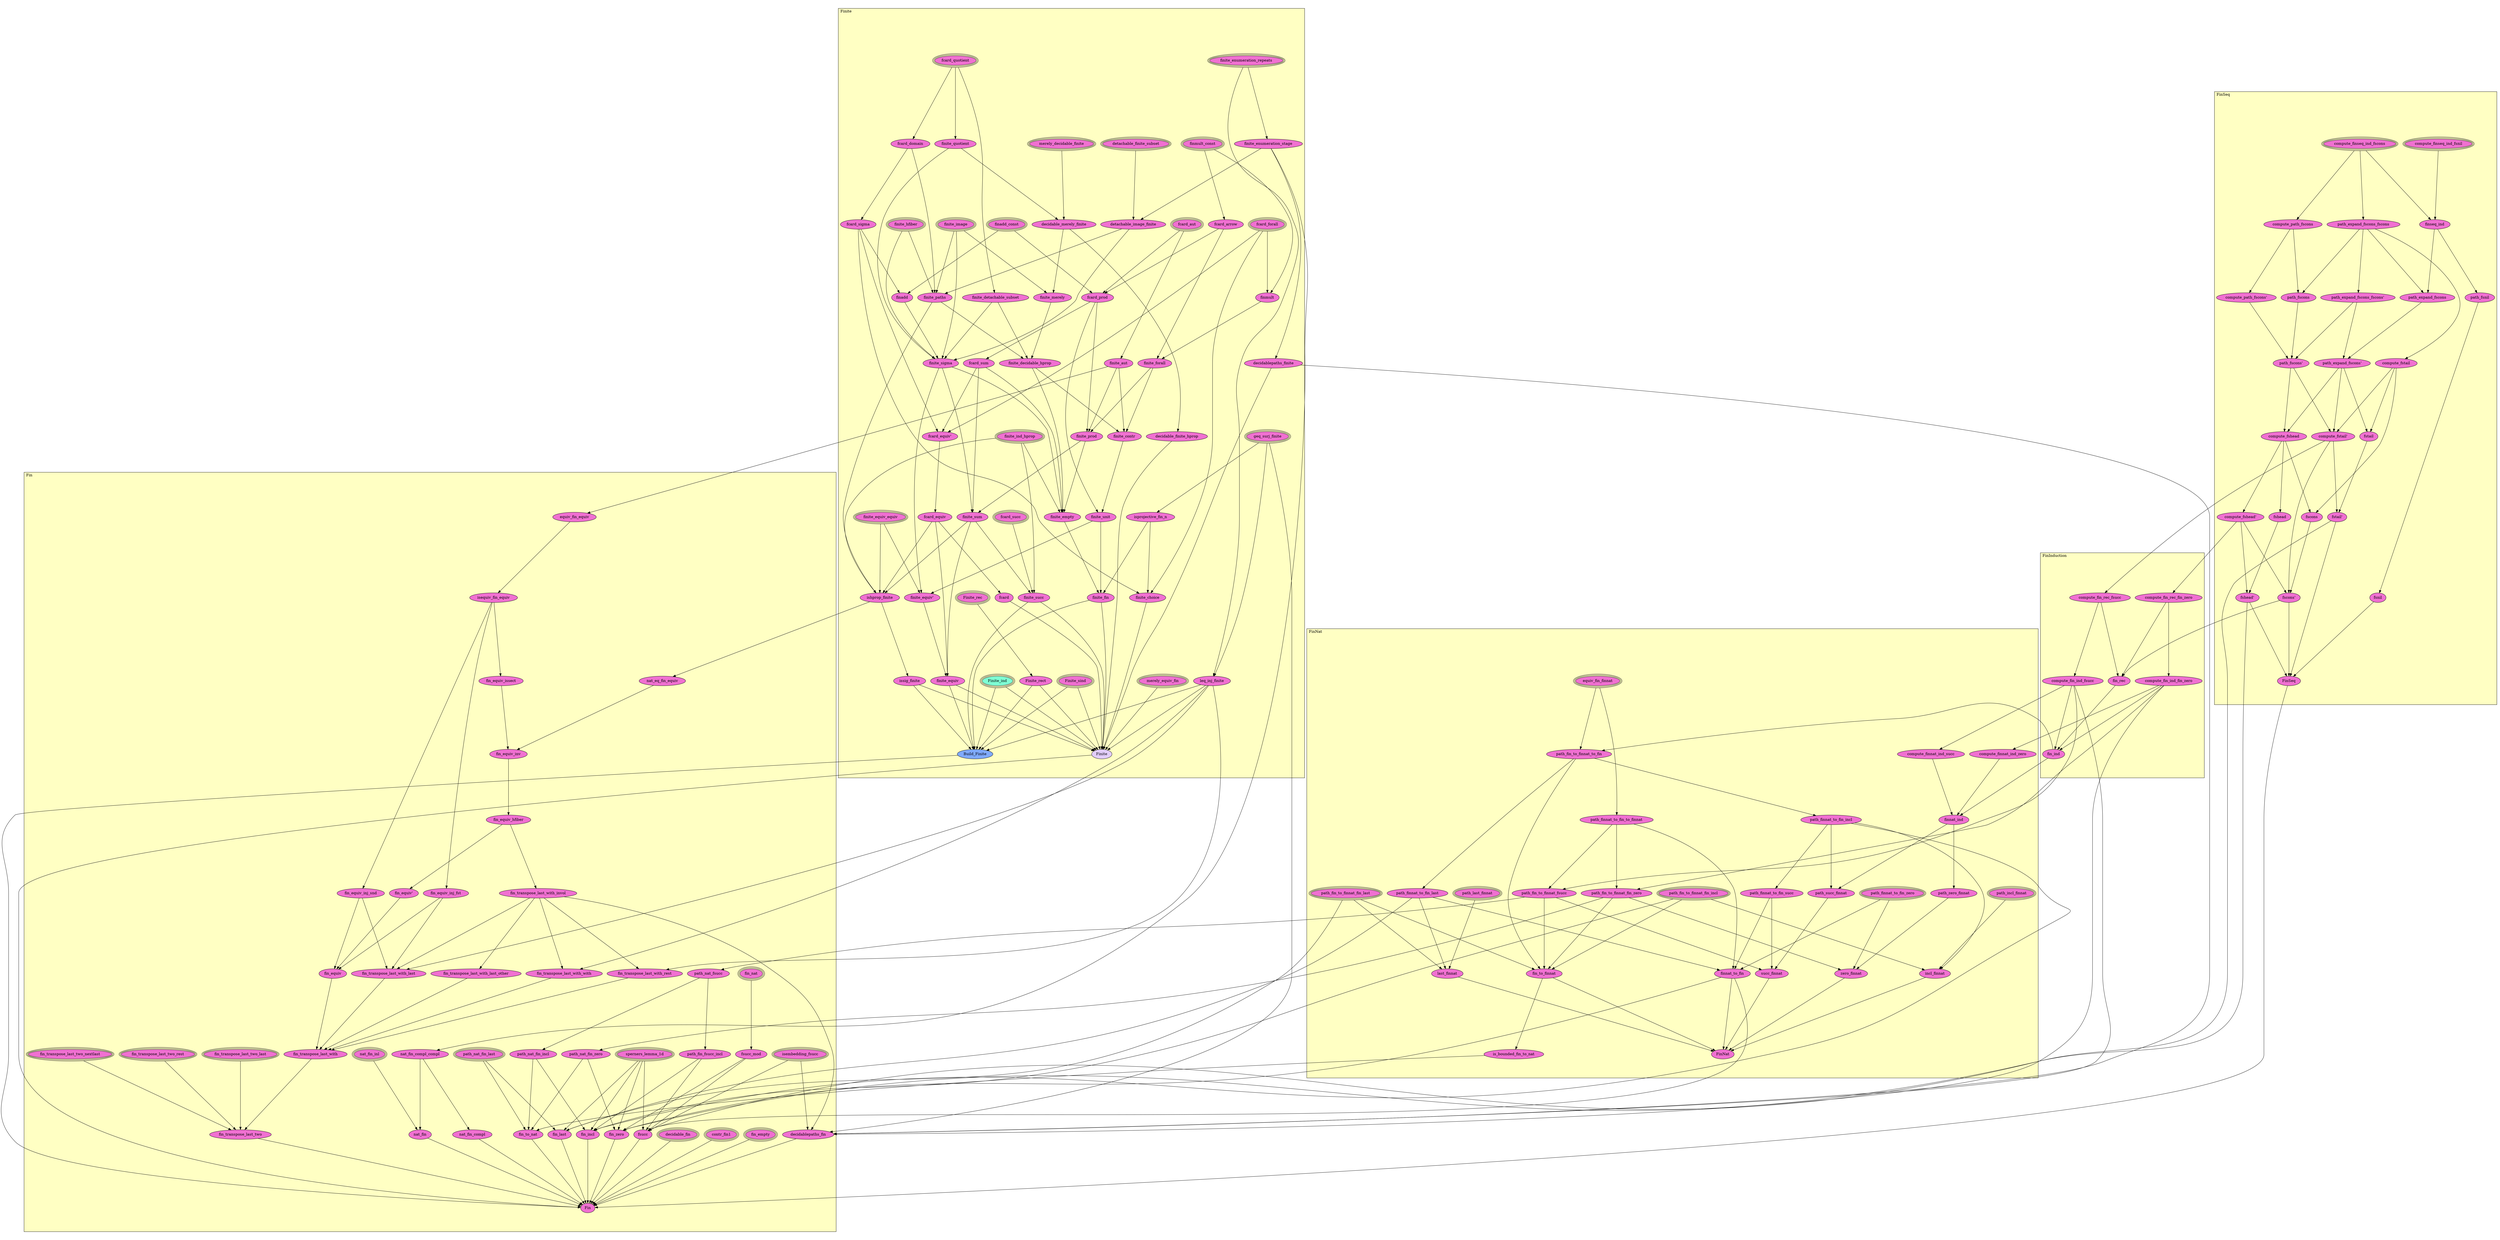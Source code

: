 digraph HoTT_Spaces_Finite {
  graph [ratio=0.5]
  node [style=filled]
Fin_fin_equiv_inv [label="fin_equiv_inv", URL=<Fin.html#fin_equiv_inv>, fillcolor="#F070D1"] ;
Finite_finite_enumeration_repeats [label="finite_enumeration_repeats", URL=<Finite.html#finite_enumeration_repeats>, peripheries=3, fillcolor="#F070D1"] ;
Fin_fin_equiv_hfiber [label="fin_equiv_hfiber", URL=<Fin.html#fin_equiv_hfiber>, fillcolor="#F070D1"] ;
Finite_finite_enumeration_stage [label="finite_enumeration_stage", URL=<Finite.html#finite_enumeration_stage>, fillcolor="#F070D1"] ;
Fin_fin_equiv_ [label="fin_equiv'", URL=<Fin.html#fin_equiv'>, fillcolor="#F070D1"] ;
Finite_geq_surj_finite [label="geq_surj_finite", URL=<Finite.html#geq_surj_finite>, peripheries=3, fillcolor="#F070D1"] ;
Fin_fin_equiv [label="fin_equiv", URL=<Fin.html#fin_equiv>, fillcolor="#F070D1"] ;
Finite_leq_inj_finite [label="leq_inj_finite", URL=<Finite.html#leq_inj_finite>, fillcolor="#F070D1"] ;
Fin_fin_transpose_last_with_invol [label="fin_transpose_last_with_invol", URL=<Fin.html#fin_transpose_last_with_invol>, fillcolor="#F070D1"] ;
Fin_fin_transpose_last_with_last_other [label="fin_transpose_last_with_last_other", URL=<Fin.html#fin_transpose_last_with_last_other>, fillcolor="#F070D1"] ;
Finite_fcard_quotient [label="fcard_quotient", URL=<Finite.html#fcard_quotient>, peripheries=3, fillcolor="#F070D1"] ;
Finite_finite_quotient [label="finite_quotient", URL=<Finite.html#finite_quotient>, fillcolor="#F070D1"] ;
Fin_fin_transpose_last_with_rest [label="fin_transpose_last_with_rest", URL=<Fin.html#fin_transpose_last_with_rest>, fillcolor="#F070D1"] ;
Fin_fin_transpose_last_with_with [label="fin_transpose_last_with_with", URL=<Fin.html#fin_transpose_last_with_with>, fillcolor="#F070D1"] ;
Finite_detachable_finite_subset [label="detachable_finite_subset", URL=<Finite.html#detachable_finite_subset>, peripheries=3, fillcolor="#F070D1"] ;
Fin_fin_transpose_last_with_last [label="fin_transpose_last_with_last", URL=<Fin.html#fin_transpose_last_with_last>, fillcolor="#F070D1"] ;
Finite_detachable_image_finite [label="detachable_image_finite", URL=<Finite.html#detachable_image_finite>, fillcolor="#F070D1"] ;
Finite_finite_detachable_subset [label="finite_detachable_subset", URL=<Finite.html#finite_detachable_subset>, fillcolor="#F070D1"] ;
Fin_fin_transpose_last_with [label="fin_transpose_last_with", URL=<Fin.html#fin_transpose_last_with>, fillcolor="#F070D1"] ;
Finite_finmult_const [label="finmult_const", URL=<Finite.html#finmult_const>, peripheries=3, fillcolor="#F070D1"] ;
Fin_fin_transpose_last_two_rest [label="fin_transpose_last_two_rest", URL=<Fin.html#fin_transpose_last_two_rest>, peripheries=3, fillcolor="#F070D1"] ;
Fin_fin_transpose_last_two_nextlast [label="fin_transpose_last_two_nextlast", URL=<Fin.html#fin_transpose_last_two_nextlast>, peripheries=3, fillcolor="#F070D1"] ;
Finite_fcard_forall [label="fcard_forall", URL=<Finite.html#fcard_forall>, peripheries=3, fillcolor="#F070D1"] ;
Finite_finmult [label="finmult", URL=<Finite.html#finmult>, fillcolor="#F070D1"] ;
Fin_fin_transpose_last_two_last [label="fin_transpose_last_two_last", URL=<Fin.html#fin_transpose_last_two_last>, peripheries=3, fillcolor="#F070D1"] ;
Finite_finite_image [label="finite_image", URL=<Finite.html#finite_image>, peripheries=3, fillcolor="#F070D1"] ;
Fin_fin_transpose_last_two [label="fin_transpose_last_two", URL=<Fin.html#fin_transpose_last_two>, fillcolor="#F070D1"] ;
Fin_path_nat_fin_last [label="path_nat_fin_last", URL=<Fin.html#path_nat_fin_last>, peripheries=3, fillcolor="#F070D1"] ;
Finite_fcard_domain [label="fcard_domain", URL=<Finite.html#fcard_domain>, fillcolor="#F070D1"] ;
Fin_path_nat_fin_zero [label="path_nat_fin_zero", URL=<Fin.html#path_nat_fin_zero>, fillcolor="#F070D1"] ;
Finite_finite_hfiber [label="finite_hfiber", URL=<Finite.html#finite_hfiber>, peripheries=3, fillcolor="#F070D1"] ;
Fin_path_nat_fsucc [label="path_nat_fsucc", URL=<Fin.html#path_nat_fsucc>, fillcolor="#F070D1"] ;
Finite_finadd_const [label="finadd_const", URL=<Finite.html#finadd_const>, peripheries=3, fillcolor="#F070D1"] ;
Fin_path_nat_fin_incl [label="path_nat_fin_incl", URL=<Fin.html#path_nat_fin_incl>, fillcolor="#F070D1"] ;
Finite_fcard_sigma [label="fcard_sigma", URL=<Finite.html#fcard_sigma>, fillcolor="#F070D1"] ;
Fin_path_fin_fsucc_incl [label="path_fin_fsucc_incl", URL=<Fin.html#path_fin_fsucc_incl>, fillcolor="#F070D1"] ;
Finite_finadd [label="finadd", URL=<Finite.html#finadd>, fillcolor="#F070D1"] ;
Fin_isembedding_fsucc [label="isembedding_fsucc", URL=<Fin.html#isembedding_fsucc>, peripheries=3, fillcolor="#F070D1"] ;
Finite_finite_sigma [label="finite_sigma", URL=<Finite.html#finite_sigma>, fillcolor="#F070D1"] ;
Fin_fsucc [label="fsucc", URL=<Fin.html#fsucc>, fillcolor="#F070D1"] ;
Finite_fcard_aut [label="fcard_aut", URL=<Finite.html#fcard_aut>, peripheries=3, fillcolor="#F070D1"] ;
Finite_finite_aut [label="finite_aut", URL=<Finite.html#finite_aut>, fillcolor="#F070D1"] ;
Fin_fin_incl [label="fin_incl", URL=<Fin.html#fin_incl>, fillcolor="#F070D1"] ;
Fin_fin_last [label="fin_last", URL=<Fin.html#fin_last>, fillcolor="#F070D1"] ;
Finite_fcard_arrow [label="fcard_arrow", URL=<Finite.html#fcard_arrow>, fillcolor="#F070D1"] ;
Finite_finite_forall [label="finite_forall", URL=<Finite.html#finite_forall>, fillcolor="#F070D1"] ;
Fin_fin_zero [label="fin_zero", URL=<Fin.html#fin_zero>, fillcolor="#F070D1"] ;
Fin_fin_empty [label="fin_empty", URL=<Fin.html#fin_empty>, peripheries=3, fillcolor="#F070D1"] ;
Finite_fcard_prod [label="fcard_prod", URL=<Finite.html#fcard_prod>, fillcolor="#F070D1"] ;
Finite_finite_prod [label="finite_prod", URL=<Finite.html#finite_prod>, fillcolor="#F070D1"] ;
Fin_contr_fin1 [label="contr_fin1", URL=<Fin.html#contr_fin1>, peripheries=3, fillcolor="#F070D1"] ;
Finite_fcard_sum [label="fcard_sum", URL=<Finite.html#fcard_sum>, fillcolor="#F070D1"] ;
Fin_decidablepaths_fin [label="decidablepaths_fin", URL=<Fin.html#decidablepaths_fin>, fillcolor="#F070D1"] ;
Finite_finite_sum [label="finite_sum", URL=<Finite.html#finite_sum>, fillcolor="#F070D1"] ;
Fin_decidable_fin [label="decidable_fin", URL=<Fin.html#decidable_fin>, peripheries=3, fillcolor="#F070D1"] ;
Finite_isprojective_fin_n [label="isprojective_fin_n", URL=<Finite.html#isprojective_fin_n>, fillcolor="#F070D1"] ;
Fin_fin_to_nat [label="fin_to_nat", URL=<Fin.html#fin_to_nat>, fillcolor="#F070D1"] ;
Finite_finite_choice [label="finite_choice", URL=<Finite.html#finite_choice>, fillcolor="#F070D1"] ;
Fin_Fin [label="Fin", URL=<Fin.html#Fin>, fillcolor="#F070D1"] ;
Finite_finite_ind_hprop [label="finite_ind_hprop", URL=<Finite.html#finite_ind_hprop>, peripheries=3, fillcolor="#F070D1"] ;
Finite_merely_decidable_finite [label="merely_decidable_finite", URL=<Finite.html#merely_decidable_finite>, peripheries=3, fillcolor="#F070D1"] ;
Finite_decidable_merely_finite [label="decidable_merely_finite", URL=<Finite.html#decidable_merely_finite>, fillcolor="#F070D1"] ;
Finite_decidable_finite_hprop [label="decidable_finite_hprop", URL=<Finite.html#decidable_finite_hprop>, fillcolor="#F070D1"] ;
Finite_decidablepaths_finite [label="decidablepaths_finite", URL=<Finite.html#decidablepaths_finite>, fillcolor="#F070D1"] ;
Finite_fcard_succ [label="fcard_succ", URL=<Finite.html#fcard_succ>, peripheries=3, fillcolor="#F070D1"] ;
Finite_finite_succ [label="finite_succ", URL=<Finite.html#finite_succ>, fillcolor="#F070D1"] ;
Finite_finite_paths [label="finite_paths", URL=<Finite.html#finite_paths>, fillcolor="#F070D1"] ;
Finite_finite_merely [label="finite_merely", URL=<Finite.html#finite_merely>, fillcolor="#F070D1"] ;
Finite_finite_decidable_hprop [label="finite_decidable_hprop", URL=<Finite.html#finite_decidable_hprop>, fillcolor="#F070D1"] ;
Finite_finite_contr [label="finite_contr", URL=<Finite.html#finite_contr>, fillcolor="#F070D1"] ;
Finite_finite_unit [label="finite_unit", URL=<Finite.html#finite_unit>, fillcolor="#F070D1"] ;
Finite_finite_empty [label="finite_empty", URL=<Finite.html#finite_empty>, fillcolor="#F070D1"] ;
Finite_finite_fin [label="finite_fin", URL=<Finite.html#finite_fin>, fillcolor="#F070D1"] ;
Finite_fcard_equiv_ [label="fcard_equiv'", URL=<Finite.html#fcard_equiv'>, fillcolor="#F070D1"] ;
Finite_fcard_equiv [label="fcard_equiv", URL=<Finite.html#fcard_equiv>, fillcolor="#F070D1"] ;
Finite_finite_equiv_equiv [label="finite_equiv_equiv", URL=<Finite.html#finite_equiv_equiv>, peripheries=3, fillcolor="#F070D1"] ;
Finite_finite_equiv_ [label="finite_equiv'", URL=<Finite.html#finite_equiv'>, fillcolor="#F070D1"] ;
Finite_finite_equiv [label="finite_equiv", URL=<Finite.html#finite_equiv>, fillcolor="#F070D1"] ;
Finite_ishprop_finite [label="ishprop_finite", URL=<Finite.html#ishprop_finite>, fillcolor="#F070D1"] ;
Finite_issig_finite [label="issig_finite", URL=<Finite.html#issig_finite>, fillcolor="#F070D1"] ;
Finite_merely_equiv_fin [label="merely_equiv_fin", URL=<Finite.html#merely_equiv_fin>, peripheries=3, fillcolor="#F070D1"] ;
Finite_fcard [label="fcard", URL=<Finite.html#fcard>, fillcolor="#F070D1"] ;
Finite_Finite_sind [label="Finite_sind", URL=<Finite.html#Finite_sind>, peripheries=3, fillcolor="#F070D1"] ;
Finite_Finite_rec [label="Finite_rec", URL=<Finite.html#Finite_rec>, peripheries=3, fillcolor="#F070D1"] ;
Finite_Finite_ind [label="Finite_ind", URL=<Finite.html#Finite_ind>, peripheries=3, fillcolor="#7FFFD4"] ;
Finite_Finite_rect [label="Finite_rect", URL=<Finite.html#Finite_rect>, fillcolor="#F070D1"] ;
Finite_Build_Finite [label="Build_Finite", URL=<Finite.html#Build_Finite>, fillcolor="#7FAAFF"] ;
Finite_Finite [label="Finite", URL=<Finite.html#Finite>, fillcolor="#E2CDFA"] ;
FinSeq_compute_finseq_ind_fscons [label="compute_finseq_ind_fscons", URL=<FinSeq.html#compute_finseq_ind_fscons>, peripheries=3, fillcolor="#F070D1"] ;
FinSeq_compute_finseq_ind_fsnil [label="compute_finseq_ind_fsnil", URL=<FinSeq.html#compute_finseq_ind_fsnil>, peripheries=3, fillcolor="#F070D1"] ;
FinSeq_finseq_ind [label="finseq_ind", URL=<FinSeq.html#finseq_ind>, fillcolor="#F070D1"] ;
FinSeq_path_expand_fscons_fscons [label="path_expand_fscons_fscons", URL=<FinSeq.html#path_expand_fscons_fscons>, fillcolor="#F070D1"] ;
FinSeq_path_expand_fscons_fscons_ [label="path_expand_fscons_fscons'", URL=<FinSeq.html#path_expand_fscons_fscons'>, fillcolor="#F070D1"] ;
FinSeq_compute_path_fscons [label="compute_path_fscons", URL=<FinSeq.html#compute_path_fscons>, fillcolor="#F070D1"] ;
FinSeq_path_fscons [label="path_fscons", URL=<FinSeq.html#path_fscons>, fillcolor="#F070D1"] ;
FinSeq_compute_path_fscons_ [label="compute_path_fscons'", URL=<FinSeq.html#compute_path_fscons'>, fillcolor="#F070D1"] ;
FinSeq_path_fscons_ [label="path_fscons'", URL=<FinSeq.html#path_fscons'>, fillcolor="#F070D1"] ;
FinSeq_path_expand_fscons [label="path_expand_fscons", URL=<FinSeq.html#path_expand_fscons>, fillcolor="#F070D1"] ;
FinSeq_path_expand_fscons_ [label="path_expand_fscons'", URL=<FinSeq.html#path_expand_fscons'>, fillcolor="#F070D1"] ;
FinSeq_compute_fstail [label="compute_fstail", URL=<FinSeq.html#compute_fstail>, fillcolor="#F070D1"] ;
FinSeq_compute_fstail_ [label="compute_fstail'", URL=<FinSeq.html#compute_fstail'>, fillcolor="#F070D1"] ;
FinSeq_fstail [label="fstail", URL=<FinSeq.html#fstail>, fillcolor="#F070D1"] ;
FinSeq_fstail_ [label="fstail'", URL=<FinSeq.html#fstail'>, fillcolor="#F070D1"] ;
FinSeq_compute_fshead [label="compute_fshead", URL=<FinSeq.html#compute_fshead>, fillcolor="#F070D1"] ;
FinSeq_compute_fshead_ [label="compute_fshead'", URL=<FinSeq.html#compute_fshead'>, fillcolor="#F070D1"] ;
FinSeq_fshead [label="fshead", URL=<FinSeq.html#fshead>, fillcolor="#F070D1"] ;
FinSeq_fshead_ [label="fshead'", URL=<FinSeq.html#fshead'>, fillcolor="#F070D1"] ;
FinSeq_fscons [label="fscons", URL=<FinSeq.html#fscons>, fillcolor="#F070D1"] ;
FinSeq_fscons_ [label="fscons'", URL=<FinSeq.html#fscons'>, fillcolor="#F070D1"] ;
FinSeq_path_fsnil [label="path_fsnil", URL=<FinSeq.html#path_fsnil>, fillcolor="#F070D1"] ;
FinSeq_fsnil [label="fsnil", URL=<FinSeq.html#fsnil>, fillcolor="#F070D1"] ;
FinSeq_FinSeq [label="FinSeq", URL=<FinSeq.html#FinSeq>, fillcolor="#F070D1"] ;
FinNat_equiv_fin_finnat [label="equiv_fin_finnat", URL=<FinNat.html#equiv_fin_finnat>, peripheries=3, fillcolor="#F070D1"] ;
FinNat_path_fin_to_finnat_to_fin [label="path_fin_to_finnat_to_fin", URL=<FinNat.html#path_fin_to_finnat_to_fin>, fillcolor="#F070D1"] ;
FinNat_path_finnat_to_fin_to_finnat [label="path_finnat_to_fin_to_finnat", URL=<FinNat.html#path_finnat_to_fin_to_finnat>, fillcolor="#F070D1"] ;
FinNat_path_finnat_to_fin_last [label="path_finnat_to_fin_last", URL=<FinNat.html#path_finnat_to_fin_last>, fillcolor="#F070D1"] ;
FinNat_path_finnat_to_fin_incl [label="path_finnat_to_fin_incl", URL=<FinNat.html#path_finnat_to_fin_incl>, fillcolor="#F070D1"] ;
FinNat_path_finnat_to_fin_zero [label="path_finnat_to_fin_zero", URL=<FinNat.html#path_finnat_to_fin_zero>, peripheries=3, fillcolor="#F070D1"] ;
FinNat_path_finnat_to_fin_succ [label="path_finnat_to_fin_succ", URL=<FinNat.html#path_finnat_to_fin_succ>, fillcolor="#F070D1"] ;
FinNat_path_fin_to_finnat_fin_last [label="path_fin_to_finnat_fin_last", URL=<FinNat.html#path_fin_to_finnat_fin_last>, peripheries=3, fillcolor="#F070D1"] ;
FinNat_path_fin_to_finnat_fin_incl [label="path_fin_to_finnat_fin_incl", URL=<FinNat.html#path_fin_to_finnat_fin_incl>, peripheries=3, fillcolor="#F070D1"] ;
FinNat_path_fin_to_finnat_fin_zero [label="path_fin_to_finnat_fin_zero", URL=<FinNat.html#path_fin_to_finnat_fin_zero>, fillcolor="#F070D1"] ;
FinNat_path_fin_to_finnat_fsucc [label="path_fin_to_finnat_fsucc", URL=<FinNat.html#path_fin_to_finnat_fsucc>, fillcolor="#F070D1"] ;
FinNat_finnat_to_fin [label="finnat_to_fin", URL=<FinNat.html#finnat_to_fin>, fillcolor="#F070D1"] ;
FinNat_fin_to_finnat [label="fin_to_finnat", URL=<FinNat.html#fin_to_finnat>, fillcolor="#F070D1"] ;
FinNat_is_bounded_fin_to_nat [label="is_bounded_fin_to_nat", URL=<FinNat.html#is_bounded_fin_to_nat>, fillcolor="#F070D1"] ;
FinNat_compute_finnat_ind_succ [label="compute_finnat_ind_succ", URL=<FinNat.html#compute_finnat_ind_succ>, fillcolor="#F070D1"] ;
FinNat_compute_finnat_ind_zero [label="compute_finnat_ind_zero", URL=<FinNat.html#compute_finnat_ind_zero>, fillcolor="#F070D1"] ;
FinNat_finnat_ind [label="finnat_ind", URL=<FinNat.html#finnat_ind>, fillcolor="#F070D1"] ;
FinNat_path_incl_finnat [label="path_incl_finnat", URL=<FinNat.html#path_incl_finnat>, peripheries=3, fillcolor="#F070D1"] ;
FinNat_incl_finnat [label="incl_finnat", URL=<FinNat.html#incl_finnat>, fillcolor="#F070D1"] ;
FinNat_path_last_finnat [label="path_last_finnat", URL=<FinNat.html#path_last_finnat>, peripheries=3, fillcolor="#F070D1"] ;
FinNat_last_finnat [label="last_finnat", URL=<FinNat.html#last_finnat>, fillcolor="#F070D1"] ;
FinNat_path_succ_finnat [label="path_succ_finnat", URL=<FinNat.html#path_succ_finnat>, fillcolor="#F070D1"] ;
FinNat_succ_finnat [label="succ_finnat", URL=<FinNat.html#succ_finnat>, fillcolor="#F070D1"] ;
FinNat_path_zero_finnat [label="path_zero_finnat", URL=<FinNat.html#path_zero_finnat>, fillcolor="#F070D1"] ;
FinNat_zero_finnat [label="zero_finnat", URL=<FinNat.html#zero_finnat>, fillcolor="#F070D1"] ;
FinNat_FinNat [label="FinNat", URL=<FinNat.html#FinNat>, fillcolor="#F070D1"] ;
FinInduction_compute_fin_rec_fsucc [label="compute_fin_rec_fsucc", URL=<FinInduction.html#compute_fin_rec_fsucc>, fillcolor="#F070D1"] ;
FinInduction_compute_fin_rec_fin_zero [label="compute_fin_rec_fin_zero", URL=<FinInduction.html#compute_fin_rec_fin_zero>, fillcolor="#F070D1"] ;
FinInduction_fin_rec [label="fin_rec", URL=<FinInduction.html#fin_rec>, fillcolor="#F070D1"] ;
FinInduction_compute_fin_ind_fsucc [label="compute_fin_ind_fsucc", URL=<FinInduction.html#compute_fin_ind_fsucc>, fillcolor="#F070D1"] ;
FinInduction_compute_fin_ind_fin_zero [label="compute_fin_ind_fin_zero", URL=<FinInduction.html#compute_fin_ind_fin_zero>, fillcolor="#F070D1"] ;
FinInduction_fin_ind [label="fin_ind", URL=<FinInduction.html#fin_ind>, fillcolor="#F070D1"] ;
Fin_sperners_lemma_1d [label="sperners_lemma_1d", URL=<Fin.html#sperners_lemma_1d>, peripheries=3, fillcolor="#F070D1"] ;
Fin_fin_nat [label="fin_nat", URL=<Fin.html#fin_nat>, peripheries=3, fillcolor="#F070D1"] ;
Fin_fsucc_mod [label="fsucc_mod", URL=<Fin.html#fsucc_mod>, fillcolor="#F070D1"] ;
Fin_nat_fin_compl_compl [label="nat_fin_compl_compl", URL=<Fin.html#nat_fin_compl_compl>, fillcolor="#F070D1"] ;
Fin_nat_fin_compl [label="nat_fin_compl", URL=<Fin.html#nat_fin_compl>, fillcolor="#F070D1"] ;
Fin_nat_fin_inl [label="nat_fin_inl", URL=<Fin.html#nat_fin_inl>, peripheries=3, fillcolor="#F070D1"] ;
Fin_nat_fin [label="nat_fin", URL=<Fin.html#nat_fin>, fillcolor="#F070D1"] ;
Fin_nat_eq_fin_equiv [label="nat_eq_fin_equiv", URL=<Fin.html#nat_eq_fin_equiv>, fillcolor="#F070D1"] ;
Fin_equiv_fin_equiv [label="equiv_fin_equiv", URL=<Fin.html#equiv_fin_equiv>, fillcolor="#F070D1"] ;
Fin_isequiv_fin_equiv [label="isequiv_fin_equiv", URL=<Fin.html#isequiv_fin_equiv>, fillcolor="#F070D1"] ;
Fin_fin_equiv_inj_snd [label="fin_equiv_inj_snd", URL=<Fin.html#fin_equiv_inj_snd>, fillcolor="#F070D1"] ;
Fin_fin_equiv_inj_fst [label="fin_equiv_inj_fst", URL=<Fin.html#fin_equiv_inj_fst>, fillcolor="#F070D1"] ;
Fin_fin_equiv_issect [label="fin_equiv_issect", URL=<Fin.html#fin_equiv_issect>, fillcolor="#F070D1"] ;
  Fin_fin_equiv_inv -> Fin_fin_equiv_hfiber [] ;
  Finite_finite_enumeration_repeats -> Finite_finite_enumeration_stage [] ;
  Finite_finite_enumeration_repeats -> Finite_leq_inj_finite [] ;
  Fin_fin_equiv_hfiber -> Fin_fin_equiv_ [] ;
  Fin_fin_equiv_hfiber -> Fin_fin_transpose_last_with_invol [] ;
  Finite_finite_enumeration_stage -> Finite_detachable_image_finite [] ;
  Finite_finite_enumeration_stage -> Finite_decidablepaths_finite [] ;
  Finite_finite_enumeration_stage -> Fin_nat_fin_compl_compl [] ;
  Fin_fin_equiv_ -> Fin_fin_equiv [] ;
  Finite_geq_surj_finite -> Finite_leq_inj_finite [] ;
  Finite_geq_surj_finite -> Finite_isprojective_fin_n [] ;
  Finite_geq_surj_finite -> Fin_decidablepaths_fin [] ;
  Fin_fin_equiv -> Fin_fin_transpose_last_with [] ;
  Finite_leq_inj_finite -> Finite_Build_Finite [] ;
  Finite_leq_inj_finite -> Finite_Finite [] ;
  Finite_leq_inj_finite -> Fin_fin_transpose_last_with_rest [] ;
  Finite_leq_inj_finite -> Fin_fin_transpose_last_with_with [] ;
  Finite_leq_inj_finite -> Fin_fin_transpose_last_with_last [] ;
  Fin_fin_transpose_last_with_invol -> Fin_fin_transpose_last_with_last_other [] ;
  Fin_fin_transpose_last_with_invol -> Fin_fin_transpose_last_with_rest [] ;
  Fin_fin_transpose_last_with_invol -> Fin_fin_transpose_last_with_with [] ;
  Fin_fin_transpose_last_with_invol -> Fin_fin_transpose_last_with_last [] ;
  Fin_fin_transpose_last_with_invol -> Fin_decidablepaths_fin [] ;
  Fin_fin_transpose_last_with_last_other -> Fin_fin_transpose_last_with [] ;
  Finite_fcard_quotient -> Finite_finite_quotient [] ;
  Finite_fcard_quotient -> Finite_finite_detachable_subset [] ;
  Finite_fcard_quotient -> Finite_fcard_domain [] ;
  Finite_finite_quotient -> Finite_finite_sigma [] ;
  Finite_finite_quotient -> Finite_decidable_merely_finite [] ;
  Fin_fin_transpose_last_with_rest -> Fin_fin_transpose_last_with [] ;
  Fin_fin_transpose_last_with_with -> Fin_fin_transpose_last_with [] ;
  Finite_detachable_finite_subset -> Finite_detachable_image_finite [] ;
  Fin_fin_transpose_last_with_last -> Fin_fin_transpose_last_with [] ;
  Finite_detachable_image_finite -> Finite_finite_sigma [] ;
  Finite_detachable_image_finite -> Finite_finite_paths [] ;
  Finite_finite_detachable_subset -> Finite_finite_sigma [] ;
  Finite_finite_detachable_subset -> Finite_finite_decidable_hprop [] ;
  Fin_fin_transpose_last_with -> Fin_fin_transpose_last_two [] ;
  Finite_finmult_const -> Finite_finmult [] ;
  Finite_finmult_const -> Finite_fcard_arrow [] ;
  Fin_fin_transpose_last_two_rest -> Fin_fin_transpose_last_two [] ;
  Fin_fin_transpose_last_two_nextlast -> Fin_fin_transpose_last_two [] ;
  Finite_fcard_forall -> Finite_finmult [] ;
  Finite_fcard_forall -> Finite_finite_choice [] ;
  Finite_fcard_forall -> Finite_fcard_equiv_ [] ;
  Finite_finmult -> Finite_finite_forall [] ;
  Fin_fin_transpose_last_two_last -> Fin_fin_transpose_last_two [] ;
  Finite_finite_image -> Finite_finite_sigma [] ;
  Finite_finite_image -> Finite_finite_paths [] ;
  Finite_finite_image -> Finite_finite_merely [] ;
  Fin_fin_transpose_last_two -> Fin_Fin [] ;
  Fin_path_nat_fin_last -> Fin_fin_last [] ;
  Fin_path_nat_fin_last -> Fin_fin_to_nat [] ;
  Finite_fcard_domain -> Finite_fcard_sigma [] ;
  Finite_fcard_domain -> Finite_finite_paths [] ;
  Fin_path_nat_fin_zero -> Fin_fin_zero [] ;
  Fin_path_nat_fin_zero -> Fin_fin_to_nat [] ;
  Finite_finite_hfiber -> Finite_finite_sigma [] ;
  Finite_finite_hfiber -> Finite_finite_paths [] ;
  Fin_path_nat_fsucc -> Fin_path_nat_fin_incl [] ;
  Fin_path_nat_fsucc -> Fin_path_fin_fsucc_incl [] ;
  Finite_finadd_const -> Finite_finadd [] ;
  Finite_finadd_const -> Finite_fcard_prod [] ;
  Fin_path_nat_fin_incl -> Fin_fin_incl [] ;
  Fin_path_nat_fin_incl -> Fin_fin_to_nat [] ;
  Finite_fcard_sigma -> Finite_finadd [] ;
  Finite_fcard_sigma -> Finite_finite_choice [] ;
  Finite_fcard_sigma -> Finite_fcard_equiv_ [] ;
  Fin_path_fin_fsucc_incl -> Fin_fsucc [] ;
  Fin_path_fin_fsucc_incl -> Fin_fin_incl [] ;
  Finite_finadd -> Finite_finite_sigma [] ;
  Fin_isembedding_fsucc -> Fin_fsucc [] ;
  Fin_isembedding_fsucc -> Fin_decidablepaths_fin [] ;
  Finite_finite_sigma -> Finite_finite_sum [] ;
  Finite_finite_sigma -> Finite_finite_empty [] ;
  Finite_finite_sigma -> Finite_finite_equiv_ [] ;
  Fin_fsucc -> Fin_Fin [] ;
  Finite_fcard_aut -> Finite_finite_aut [] ;
  Finite_fcard_aut -> Finite_fcard_prod [] ;
  Finite_finite_aut -> Finite_finite_prod [] ;
  Finite_finite_aut -> Finite_finite_contr [] ;
  Finite_finite_aut -> Fin_equiv_fin_equiv [] ;
  Fin_fin_incl -> Fin_Fin [] ;
  Fin_fin_last -> Fin_Fin [] ;
  Finite_fcard_arrow -> Finite_finite_forall [] ;
  Finite_fcard_arrow -> Finite_fcard_prod [] ;
  Finite_finite_forall -> Finite_finite_prod [] ;
  Finite_finite_forall -> Finite_finite_contr [] ;
  Fin_fin_zero -> Fin_Fin [] ;
  Fin_fin_empty -> Fin_Fin [] ;
  Finite_fcard_prod -> Finite_finite_prod [] ;
  Finite_fcard_prod -> Finite_fcard_sum [] ;
  Finite_fcard_prod -> Finite_finite_unit [] ;
  Finite_finite_prod -> Finite_finite_sum [] ;
  Finite_finite_prod -> Finite_finite_empty [] ;
  Fin_contr_fin1 -> Fin_Fin [] ;
  Finite_fcard_sum -> Finite_finite_sum [] ;
  Finite_fcard_sum -> Finite_finite_empty [] ;
  Finite_fcard_sum -> Finite_fcard_equiv_ [] ;
  Fin_decidablepaths_fin -> Fin_Fin [] ;
  Finite_finite_sum -> Finite_finite_succ [] ;
  Finite_finite_sum -> Finite_finite_equiv [] ;
  Finite_finite_sum -> Finite_ishprop_finite [] ;
  Fin_decidable_fin -> Fin_Fin [] ;
  Finite_isprojective_fin_n -> Finite_finite_choice [] ;
  Finite_isprojective_fin_n -> Finite_finite_fin [] ;
  Fin_fin_to_nat -> Fin_Fin [] ;
  Finite_finite_choice -> Finite_Finite [] ;
  Finite_finite_ind_hprop -> Finite_finite_succ [] ;
  Finite_finite_ind_hprop -> Finite_finite_empty [] ;
  Finite_finite_ind_hprop -> Finite_ishprop_finite [] ;
  Finite_merely_decidable_finite -> Finite_decidable_merely_finite [] ;
  Finite_decidable_merely_finite -> Finite_decidable_finite_hprop [] ;
  Finite_decidable_merely_finite -> Finite_finite_merely [] ;
  Finite_decidable_finite_hprop -> Finite_Finite [] ;
  Finite_decidablepaths_finite -> Finite_Finite [] ;
  Finite_decidablepaths_finite -> Fin_decidablepaths_fin [] ;
  Finite_fcard_succ -> Finite_finite_succ [] ;
  Finite_finite_succ -> Finite_Build_Finite [] ;
  Finite_finite_succ -> Finite_Finite [] ;
  Finite_finite_paths -> Finite_finite_decidable_hprop [] ;
  Finite_finite_paths -> Finite_ishprop_finite [] ;
  Finite_finite_merely -> Finite_finite_decidable_hprop [] ;
  Finite_finite_decidable_hprop -> Finite_finite_contr [] ;
  Finite_finite_decidable_hprop -> Finite_finite_empty [] ;
  Finite_finite_contr -> Finite_finite_unit [] ;
  Finite_finite_unit -> Finite_finite_fin [] ;
  Finite_finite_unit -> Finite_finite_equiv_ [] ;
  Finite_finite_empty -> Finite_finite_fin [] ;
  Finite_finite_fin -> Finite_Build_Finite [] ;
  Finite_finite_fin -> Finite_Finite [] ;
  Finite_fcard_equiv_ -> Finite_fcard_equiv [] ;
  Finite_fcard_equiv -> Finite_finite_equiv [] ;
  Finite_fcard_equiv -> Finite_ishprop_finite [] ;
  Finite_fcard_equiv -> Finite_fcard [] ;
  Finite_finite_equiv_equiv -> Finite_finite_equiv_ [] ;
  Finite_finite_equiv_equiv -> Finite_ishprop_finite [] ;
  Finite_finite_equiv_ -> Finite_finite_equiv [] ;
  Finite_finite_equiv -> Finite_Build_Finite [] ;
  Finite_finite_equiv -> Finite_Finite [] ;
  Finite_ishprop_finite -> Finite_issig_finite [] ;
  Finite_ishprop_finite -> Fin_nat_eq_fin_equiv [] ;
  Finite_issig_finite -> Finite_Build_Finite [] ;
  Finite_issig_finite -> Finite_Finite [] ;
  Finite_merely_equiv_fin -> Finite_Finite [] ;
  Finite_fcard -> Finite_Finite [] ;
  Finite_Finite_sind -> Finite_Build_Finite [] ;
  Finite_Finite_sind -> Finite_Finite [] ;
  Finite_Finite_rec -> Finite_Finite_rect [] ;
  Finite_Finite_ind -> Finite_Build_Finite [] ;
  Finite_Finite_ind -> Finite_Finite [] ;
  Finite_Finite_rect -> Finite_Build_Finite [] ;
  Finite_Finite_rect -> Finite_Finite [] ;
  Finite_Build_Finite -> Fin_Fin [] ;
  Finite_Finite -> Fin_Fin [] ;
  FinSeq_compute_finseq_ind_fscons -> FinSeq_finseq_ind [] ;
  FinSeq_compute_finseq_ind_fscons -> FinSeq_path_expand_fscons_fscons [] ;
  FinSeq_compute_finseq_ind_fscons -> FinSeq_compute_path_fscons [] ;
  FinSeq_compute_finseq_ind_fsnil -> FinSeq_finseq_ind [] ;
  FinSeq_finseq_ind -> FinSeq_path_expand_fscons [] ;
  FinSeq_finseq_ind -> FinSeq_path_fsnil [] ;
  FinSeq_path_expand_fscons_fscons -> FinSeq_path_expand_fscons_fscons_ [] ;
  FinSeq_path_expand_fscons_fscons -> FinSeq_path_fscons [] ;
  FinSeq_path_expand_fscons_fscons -> FinSeq_path_expand_fscons [] ;
  FinSeq_path_expand_fscons_fscons -> FinSeq_compute_fstail [] ;
  FinSeq_path_expand_fscons_fscons_ -> FinSeq_path_fscons_ [] ;
  FinSeq_path_expand_fscons_fscons_ -> FinSeq_path_expand_fscons_ [] ;
  FinSeq_compute_path_fscons -> FinSeq_path_fscons [] ;
  FinSeq_compute_path_fscons -> FinSeq_compute_path_fscons_ [] ;
  FinSeq_path_fscons -> FinSeq_path_fscons_ [] ;
  FinSeq_compute_path_fscons_ -> FinSeq_path_fscons_ [] ;
  FinSeq_path_fscons_ -> FinSeq_compute_fstail_ [] ;
  FinSeq_path_fscons_ -> FinSeq_compute_fshead [] ;
  FinSeq_path_expand_fscons -> FinSeq_path_expand_fscons_ [] ;
  FinSeq_path_expand_fscons_ -> FinSeq_compute_fstail_ [] ;
  FinSeq_path_expand_fscons_ -> FinSeq_fstail [] ;
  FinSeq_path_expand_fscons_ -> FinSeq_compute_fshead [] ;
  FinSeq_compute_fstail -> FinSeq_compute_fstail_ [] ;
  FinSeq_compute_fstail -> FinSeq_fstail [] ;
  FinSeq_compute_fstail -> FinSeq_fscons [] ;
  FinSeq_compute_fstail_ -> FinSeq_fstail_ [] ;
  FinSeq_compute_fstail_ -> FinSeq_fscons_ [] ;
  FinSeq_compute_fstail_ -> FinInduction_compute_fin_rec_fsucc [] ;
  FinSeq_fstail -> FinSeq_fstail_ [] ;
  FinSeq_fstail_ -> FinSeq_FinSeq [] ;
  FinSeq_fstail_ -> Fin_fsucc [] ;
  FinSeq_compute_fshead -> FinSeq_compute_fshead_ [] ;
  FinSeq_compute_fshead -> FinSeq_fshead [] ;
  FinSeq_compute_fshead -> FinSeq_fscons [] ;
  FinSeq_compute_fshead_ -> FinSeq_fshead_ [] ;
  FinSeq_compute_fshead_ -> FinSeq_fscons_ [] ;
  FinSeq_compute_fshead_ -> FinInduction_compute_fin_rec_fin_zero [] ;
  FinSeq_fshead -> FinSeq_fshead_ [] ;
  FinSeq_fshead_ -> FinSeq_FinSeq [] ;
  FinSeq_fshead_ -> Fin_fin_zero [] ;
  FinSeq_fscons -> FinSeq_fscons_ [] ;
  FinSeq_fscons_ -> FinSeq_FinSeq [] ;
  FinSeq_fscons_ -> FinInduction_fin_rec [] ;
  FinSeq_path_fsnil -> FinSeq_fsnil [] ;
  FinSeq_fsnil -> FinSeq_FinSeq [] ;
  FinSeq_FinSeq -> Fin_Fin [] ;
  FinNat_equiv_fin_finnat -> FinNat_path_fin_to_finnat_to_fin [] ;
  FinNat_equiv_fin_finnat -> FinNat_path_finnat_to_fin_to_finnat [] ;
  FinNat_path_fin_to_finnat_to_fin -> FinNat_path_finnat_to_fin_last [] ;
  FinNat_path_fin_to_finnat_to_fin -> FinNat_path_finnat_to_fin_incl [] ;
  FinNat_path_fin_to_finnat_to_fin -> FinNat_fin_to_finnat [] ;
  FinNat_path_finnat_to_fin_to_finnat -> FinNat_path_fin_to_finnat_fin_zero [] ;
  FinNat_path_finnat_to_fin_to_finnat -> FinNat_path_fin_to_finnat_fsucc [] ;
  FinNat_path_finnat_to_fin_to_finnat -> FinNat_finnat_to_fin [] ;
  FinNat_path_finnat_to_fin_last -> FinNat_finnat_to_fin [] ;
  FinNat_path_finnat_to_fin_last -> FinNat_last_finnat [] ;
  FinNat_path_finnat_to_fin_last -> Fin_fin_last [] ;
  FinNat_path_finnat_to_fin_incl -> FinNat_path_finnat_to_fin_succ [] ;
  FinNat_path_finnat_to_fin_incl -> FinNat_incl_finnat [] ;
  FinNat_path_finnat_to_fin_incl -> FinNat_path_succ_finnat [] ;
  FinNat_path_finnat_to_fin_incl -> Fin_fin_incl [] ;
  FinNat_path_finnat_to_fin_zero -> FinNat_finnat_to_fin [] ;
  FinNat_path_finnat_to_fin_zero -> FinNat_zero_finnat [] ;
  FinNat_path_finnat_to_fin_succ -> FinNat_finnat_to_fin [] ;
  FinNat_path_finnat_to_fin_succ -> FinNat_succ_finnat [] ;
  FinNat_path_fin_to_finnat_fin_last -> FinNat_fin_to_finnat [] ;
  FinNat_path_fin_to_finnat_fin_last -> FinNat_last_finnat [] ;
  FinNat_path_fin_to_finnat_fin_last -> Fin_fin_last [] ;
  FinNat_path_fin_to_finnat_fin_incl -> FinNat_fin_to_finnat [] ;
  FinNat_path_fin_to_finnat_fin_incl -> FinNat_incl_finnat [] ;
  FinNat_path_fin_to_finnat_fin_incl -> Fin_fin_incl [] ;
  FinNat_path_fin_to_finnat_fin_zero -> FinNat_fin_to_finnat [] ;
  FinNat_path_fin_to_finnat_fin_zero -> FinNat_zero_finnat [] ;
  FinNat_path_fin_to_finnat_fin_zero -> Fin_path_nat_fin_zero [] ;
  FinNat_path_fin_to_finnat_fsucc -> FinNat_fin_to_finnat [] ;
  FinNat_path_fin_to_finnat_fsucc -> FinNat_succ_finnat [] ;
  FinNat_path_fin_to_finnat_fsucc -> Fin_path_nat_fsucc [] ;
  FinNat_finnat_to_fin -> FinNat_FinNat [] ;
  FinNat_finnat_to_fin -> Fin_fsucc [] ;
  FinNat_finnat_to_fin -> Fin_fin_zero [] ;
  FinNat_fin_to_finnat -> FinNat_is_bounded_fin_to_nat [] ;
  FinNat_fin_to_finnat -> FinNat_FinNat [] ;
  FinNat_is_bounded_fin_to_nat -> Fin_fin_to_nat [] ;
  FinNat_compute_finnat_ind_succ -> FinNat_finnat_ind [] ;
  FinNat_compute_finnat_ind_zero -> FinNat_finnat_ind [] ;
  FinNat_finnat_ind -> FinNat_path_succ_finnat [] ;
  FinNat_finnat_ind -> FinNat_path_zero_finnat [] ;
  FinNat_path_incl_finnat -> FinNat_incl_finnat [] ;
  FinNat_incl_finnat -> FinNat_FinNat [] ;
  FinNat_path_last_finnat -> FinNat_last_finnat [] ;
  FinNat_last_finnat -> FinNat_FinNat [] ;
  FinNat_path_succ_finnat -> FinNat_succ_finnat [] ;
  FinNat_succ_finnat -> FinNat_FinNat [] ;
  FinNat_path_zero_finnat -> FinNat_zero_finnat [] ;
  FinNat_zero_finnat -> FinNat_FinNat [] ;
  FinInduction_compute_fin_rec_fsucc -> FinInduction_fin_rec [] ;
  FinInduction_compute_fin_rec_fsucc -> FinInduction_compute_fin_ind_fsucc [] ;
  FinInduction_compute_fin_rec_fin_zero -> FinInduction_fin_rec [] ;
  FinInduction_compute_fin_rec_fin_zero -> FinInduction_compute_fin_ind_fin_zero [] ;
  FinInduction_fin_rec -> FinInduction_fin_ind [] ;
  FinInduction_compute_fin_ind_fsucc -> FinNat_path_fin_to_finnat_fsucc [] ;
  FinInduction_compute_fin_ind_fsucc -> FinNat_compute_finnat_ind_succ [] ;
  FinInduction_compute_fin_ind_fsucc -> FinInduction_fin_ind [] ;
  FinInduction_compute_fin_ind_fsucc -> Fin_decidablepaths_fin [] ;
  FinInduction_compute_fin_ind_fin_zero -> FinNat_path_fin_to_finnat_fin_zero [] ;
  FinInduction_compute_fin_ind_fin_zero -> FinNat_compute_finnat_ind_zero [] ;
  FinInduction_compute_fin_ind_fin_zero -> FinInduction_fin_ind [] ;
  FinInduction_compute_fin_ind_fin_zero -> Fin_decidablepaths_fin [] ;
  FinInduction_fin_ind -> FinNat_path_fin_to_finnat_to_fin [] ;
  FinInduction_fin_ind -> FinNat_finnat_ind [] ;
  Fin_sperners_lemma_1d -> Fin_fsucc [] ;
  Fin_sperners_lemma_1d -> Fin_fin_incl [] ;
  Fin_sperners_lemma_1d -> Fin_fin_last [] ;
  Fin_sperners_lemma_1d -> Fin_fin_zero [] ;
  Fin_fin_nat -> Fin_fsucc_mod [] ;
  Fin_fsucc_mod -> Fin_fsucc [] ;
  Fin_fsucc_mod -> Fin_fin_zero [] ;
  Fin_nat_fin_compl_compl -> Fin_nat_fin_compl [] ;
  Fin_nat_fin_compl_compl -> Fin_nat_fin [] ;
  Fin_nat_fin_compl -> Fin_Fin [] ;
  Fin_nat_fin_inl -> Fin_nat_fin [] ;
  Fin_nat_fin -> Fin_Fin [] ;
  Fin_nat_eq_fin_equiv -> Fin_fin_equiv_inv [] ;
  Fin_equiv_fin_equiv -> Fin_isequiv_fin_equiv [] ;
  Fin_isequiv_fin_equiv -> Fin_fin_equiv_inj_snd [] ;
  Fin_isequiv_fin_equiv -> Fin_fin_equiv_inj_fst [] ;
  Fin_isequiv_fin_equiv -> Fin_fin_equiv_issect [] ;
  Fin_fin_equiv_inj_snd -> Fin_fin_equiv [] ;
  Fin_fin_equiv_inj_snd -> Fin_fin_transpose_last_with_last [] ;
  Fin_fin_equiv_inj_fst -> Fin_fin_equiv [] ;
  Fin_fin_equiv_inj_fst -> Fin_fin_transpose_last_with_last [] ;
  Fin_fin_equiv_issect -> Fin_fin_equiv_inv [] ;
subgraph cluster_Fin { label="Fin"; fillcolor="#FFFFC3"; labeljust=l; style=filled 
Fin_fin_equiv_issect; Fin_fin_equiv_inj_fst; Fin_fin_equiv_inj_snd; Fin_isequiv_fin_equiv; Fin_equiv_fin_equiv; Fin_nat_eq_fin_equiv; Fin_nat_fin; Fin_nat_fin_inl; Fin_nat_fin_compl; Fin_nat_fin_compl_compl; Fin_fsucc_mod; Fin_fin_nat; Fin_sperners_lemma_1d; Fin_Fin; Fin_fin_to_nat; Fin_decidable_fin; Fin_decidablepaths_fin; Fin_contr_fin1; Fin_fin_empty; Fin_fin_zero; Fin_fin_last; Fin_fin_incl; Fin_fsucc; Fin_isembedding_fsucc; Fin_path_fin_fsucc_incl; Fin_path_nat_fin_incl; Fin_path_nat_fsucc; Fin_path_nat_fin_zero; Fin_path_nat_fin_last; Fin_fin_transpose_last_two; Fin_fin_transpose_last_two_last; Fin_fin_transpose_last_two_nextlast; Fin_fin_transpose_last_two_rest; Fin_fin_transpose_last_with; Fin_fin_transpose_last_with_last; Fin_fin_transpose_last_with_with; Fin_fin_transpose_last_with_rest; Fin_fin_transpose_last_with_last_other; Fin_fin_transpose_last_with_invol; Fin_fin_equiv; Fin_fin_equiv_; Fin_fin_equiv_hfiber; Fin_fin_equiv_inv; };
subgraph cluster_FinNat { label="FinNat"; fillcolor="#FFFFC3"; labeljust=l; style=filled 
FinNat_FinNat; FinNat_zero_finnat; FinNat_path_zero_finnat; FinNat_succ_finnat; FinNat_path_succ_finnat; FinNat_last_finnat; FinNat_path_last_finnat; FinNat_incl_finnat; FinNat_path_incl_finnat; FinNat_finnat_ind; FinNat_compute_finnat_ind_zero; FinNat_compute_finnat_ind_succ; FinNat_is_bounded_fin_to_nat; FinNat_fin_to_finnat; FinNat_finnat_to_fin; FinNat_path_fin_to_finnat_fsucc; FinNat_path_fin_to_finnat_fin_zero; FinNat_path_fin_to_finnat_fin_incl; FinNat_path_fin_to_finnat_fin_last; FinNat_path_finnat_to_fin_succ; FinNat_path_finnat_to_fin_zero; FinNat_path_finnat_to_fin_incl; FinNat_path_finnat_to_fin_last; FinNat_path_finnat_to_fin_to_finnat; FinNat_path_fin_to_finnat_to_fin; FinNat_equiv_fin_finnat; };
subgraph cluster_FinSeq { label="FinSeq"; fillcolor="#FFFFC3"; labeljust=l; style=filled 
FinSeq_FinSeq; FinSeq_fsnil; FinSeq_path_fsnil; FinSeq_fscons_; FinSeq_fscons; FinSeq_fshead_; FinSeq_fshead; FinSeq_compute_fshead_; FinSeq_compute_fshead; FinSeq_fstail_; FinSeq_fstail; FinSeq_compute_fstail_; FinSeq_compute_fstail; FinSeq_path_expand_fscons_; FinSeq_path_expand_fscons; FinSeq_path_fscons_; FinSeq_compute_path_fscons_; FinSeq_path_fscons; FinSeq_compute_path_fscons; FinSeq_path_expand_fscons_fscons_; FinSeq_path_expand_fscons_fscons; FinSeq_finseq_ind; FinSeq_compute_finseq_ind_fsnil; FinSeq_compute_finseq_ind_fscons; };
subgraph cluster_FinInduction { label="FinInduction"; fillcolor="#FFFFC3"; labeljust=l; style=filled 
FinInduction_fin_ind; FinInduction_compute_fin_ind_fin_zero; FinInduction_compute_fin_ind_fsucc; FinInduction_fin_rec; FinInduction_compute_fin_rec_fin_zero; FinInduction_compute_fin_rec_fsucc; };
subgraph cluster_Finite { label="Finite"; fillcolor="#FFFFC3"; labeljust=l; style=filled 
Finite_Finite; Finite_Build_Finite; Finite_Finite_rect; Finite_Finite_ind; Finite_Finite_rec; Finite_Finite_sind; Finite_fcard; Finite_merely_equiv_fin; Finite_issig_finite; Finite_ishprop_finite; Finite_finite_equiv; Finite_finite_equiv_; Finite_finite_equiv_equiv; Finite_fcard_equiv; Finite_fcard_equiv_; Finite_finite_fin; Finite_finite_empty; Finite_finite_unit; Finite_finite_contr; Finite_finite_decidable_hprop; Finite_finite_merely; Finite_finite_paths; Finite_finite_succ; Finite_fcard_succ; Finite_decidablepaths_finite; Finite_decidable_finite_hprop; Finite_decidable_merely_finite; Finite_merely_decidable_finite; Finite_finite_ind_hprop; Finite_finite_choice; Finite_isprojective_fin_n; Finite_finite_sum; Finite_fcard_sum; Finite_finite_prod; Finite_fcard_prod; Finite_finite_forall; Finite_fcard_arrow; Finite_finite_aut; Finite_fcard_aut; Finite_finite_sigma; Finite_finadd; Finite_fcard_sigma; Finite_finadd_const; Finite_finite_hfiber; Finite_fcard_domain; Finite_finite_image; Finite_finmult; Finite_fcard_forall; Finite_finmult_const; Finite_finite_detachable_subset; Finite_detachable_image_finite; Finite_detachable_finite_subset; Finite_finite_quotient; Finite_fcard_quotient; Finite_leq_inj_finite; Finite_geq_surj_finite; Finite_finite_enumeration_stage; Finite_finite_enumeration_repeats; };
} /* END */
